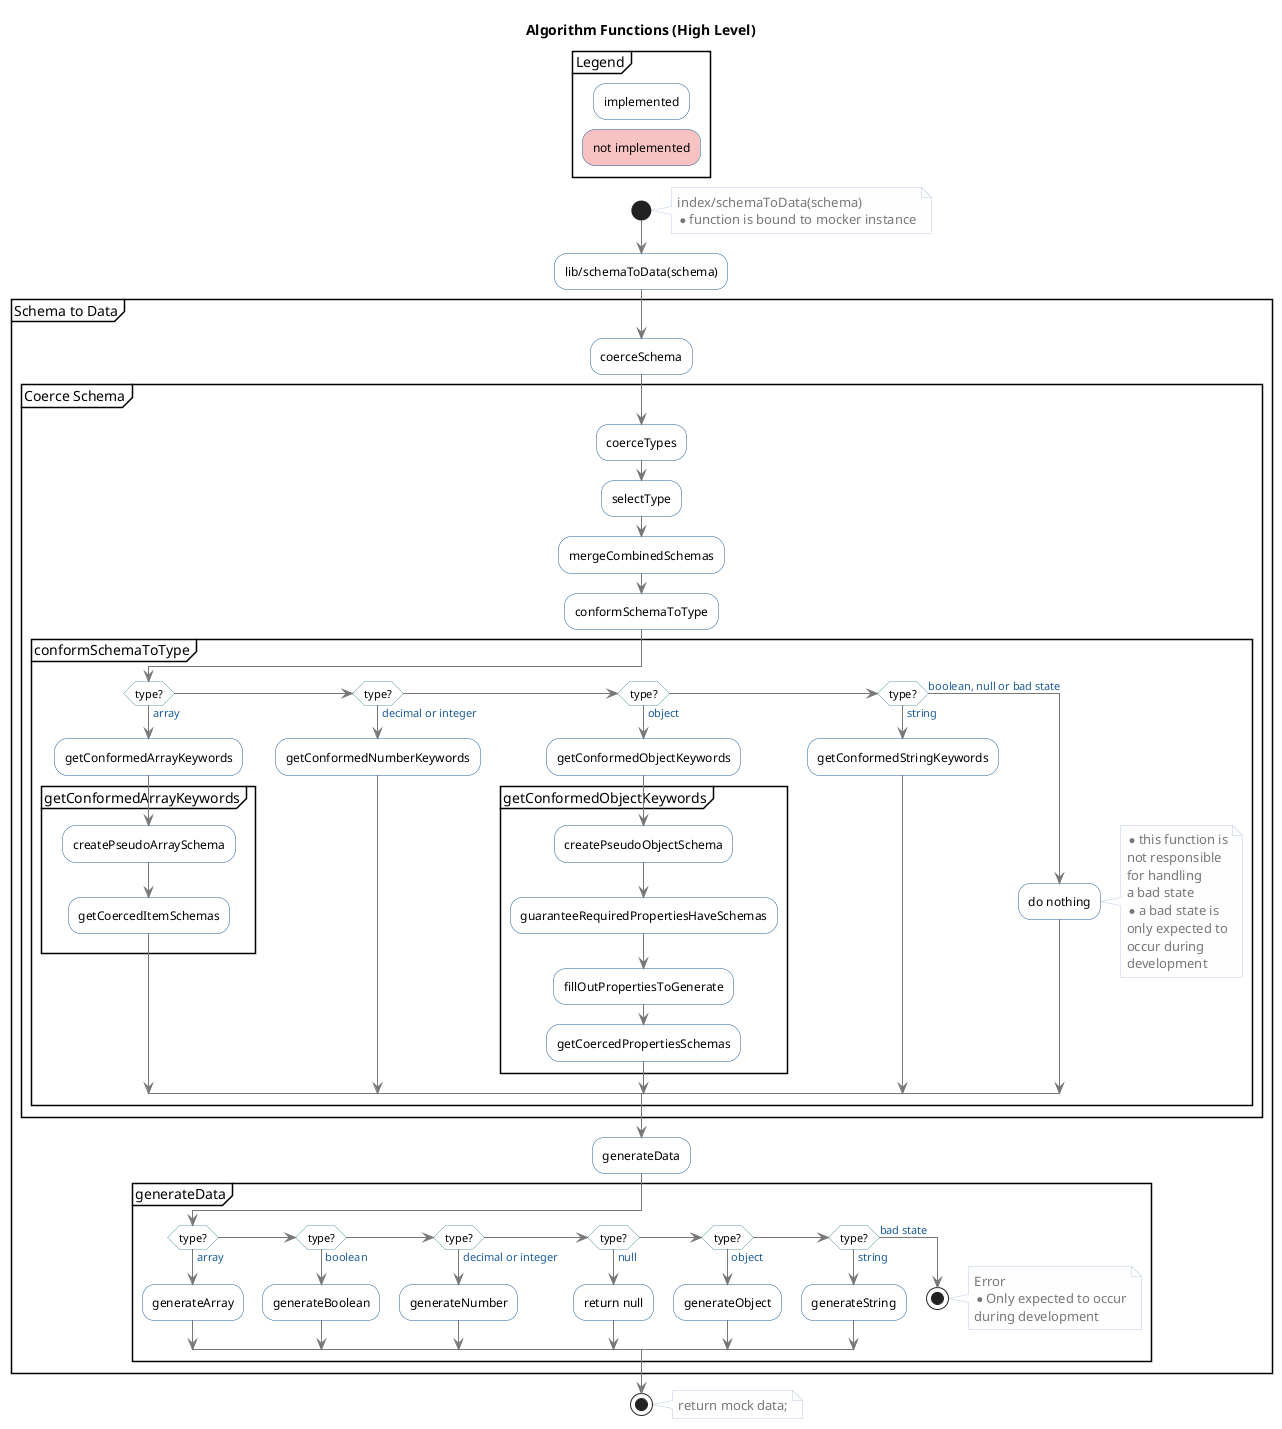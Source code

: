 @startuml Schema to Data

!define notImplemented #F9C2C2
!define dark #222
!define lessDark #777
!define lessLight #FEFEFE
!define light #FFF
!define primary #1C5D99
!define secondary #639FAB
!define accent #BBCDE5

skinparam shadowing false
skinparam FontColor dark

skinparam Activity {
  BackgroundColor light
  BorderColor primary
}

skinparam ActivityDiamond {
  BackgroundColor light
  BorderColor secondary
}

skinparam Arrow {
  Color lessDark
  FontColor primary
}

skinparam Note {
  BackgroundColor lessLight
  BorderColor accent
  FontColor lessDark
}

title Algorithm Functions (High Level)

partition Legend {
 :implemented;
  detach
  notImplemented:not implemented;
  detach
}

start
note right
  index/schemaToData(schema)
  * function is bound to mocker instance
end note

:lib/schemaToData(schema);

partition "Schema to Data" {
  :coerceSchema;

  partition "Coerce Schema" {
    :coerceTypes;

    :selectType;

    :mergeCombinedSchemas;

    :conformSchemaToType;

    partition conformSchemaToType {
      if (type?) then (array)
        :getConformedArrayKeywords;

        partition getConformedArrayKeywords {
          :createPseudoArraySchema;

          :getCoercedItemSchemas;
        }
      else if (type?) then (decimal or integer)
        :getConformedNumberKeywords;
      else if (type?) then (object)
        :getConformedObjectKeywords;

        partition getConformedObjectKeywords {
          :createPseudoObjectSchema;

          :guaranteeRequiredPropertiesHaveSchemas;

          :fillOutPropertiesToGenerate;

          :getCoercedPropertiesSchemas;
        }
      else if (type?) then (string)
        :getConformedStringKeywords;
      else (boolean, null or bad state)
        :do nothing;
        note right
          * this function is
          not responsible
          for handling
          a bad state
          * a bad state is
          only expected to
          occur during
          development
        end note
      endif
    }
  }

  :generateData;

  partition generateData {
    if (type?) then (array)
      :generateArray;
    else if (type?) then (boolean)
      :generateBoolean;
    else if (type?) then (decimal or integer)
      :generateNumber;
    else if (type?) then (null)
      :return null;
    else if (type?) then (object)
      :generateObject;
    else if (type?) then (string)
      :generateString;
    else (bad state)
      stop
      note right
        Error
        * Only expected to occur
        during development
      end note
    endif
  }
}

stop
note right: return mock data;
@enduml
